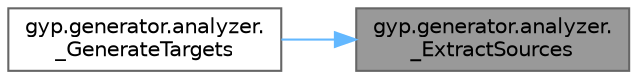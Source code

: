 digraph "gyp.generator.analyzer._ExtractSources"
{
 // LATEX_PDF_SIZE
  bgcolor="transparent";
  edge [fontname=Helvetica,fontsize=10,labelfontname=Helvetica,labelfontsize=10];
  node [fontname=Helvetica,fontsize=10,shape=box,height=0.2,width=0.4];
  rankdir="RL";
  Node1 [id="Node000001",label="gyp.generator.analyzer.\l_ExtractSources",height=0.2,width=0.4,color="gray40", fillcolor="grey60", style="filled", fontcolor="black",tooltip=" "];
  Node1 -> Node2 [id="edge1_Node000001_Node000002",dir="back",color="steelblue1",style="solid",tooltip=" "];
  Node2 [id="Node000002",label="gyp.generator.analyzer.\l_GenerateTargets",height=0.2,width=0.4,color="grey40", fillcolor="white", style="filled",URL="$namespacegyp_1_1generator_1_1analyzer.html#a800f9efb065408b558eb6dd6a6c6efe0",tooltip=" "];
}
